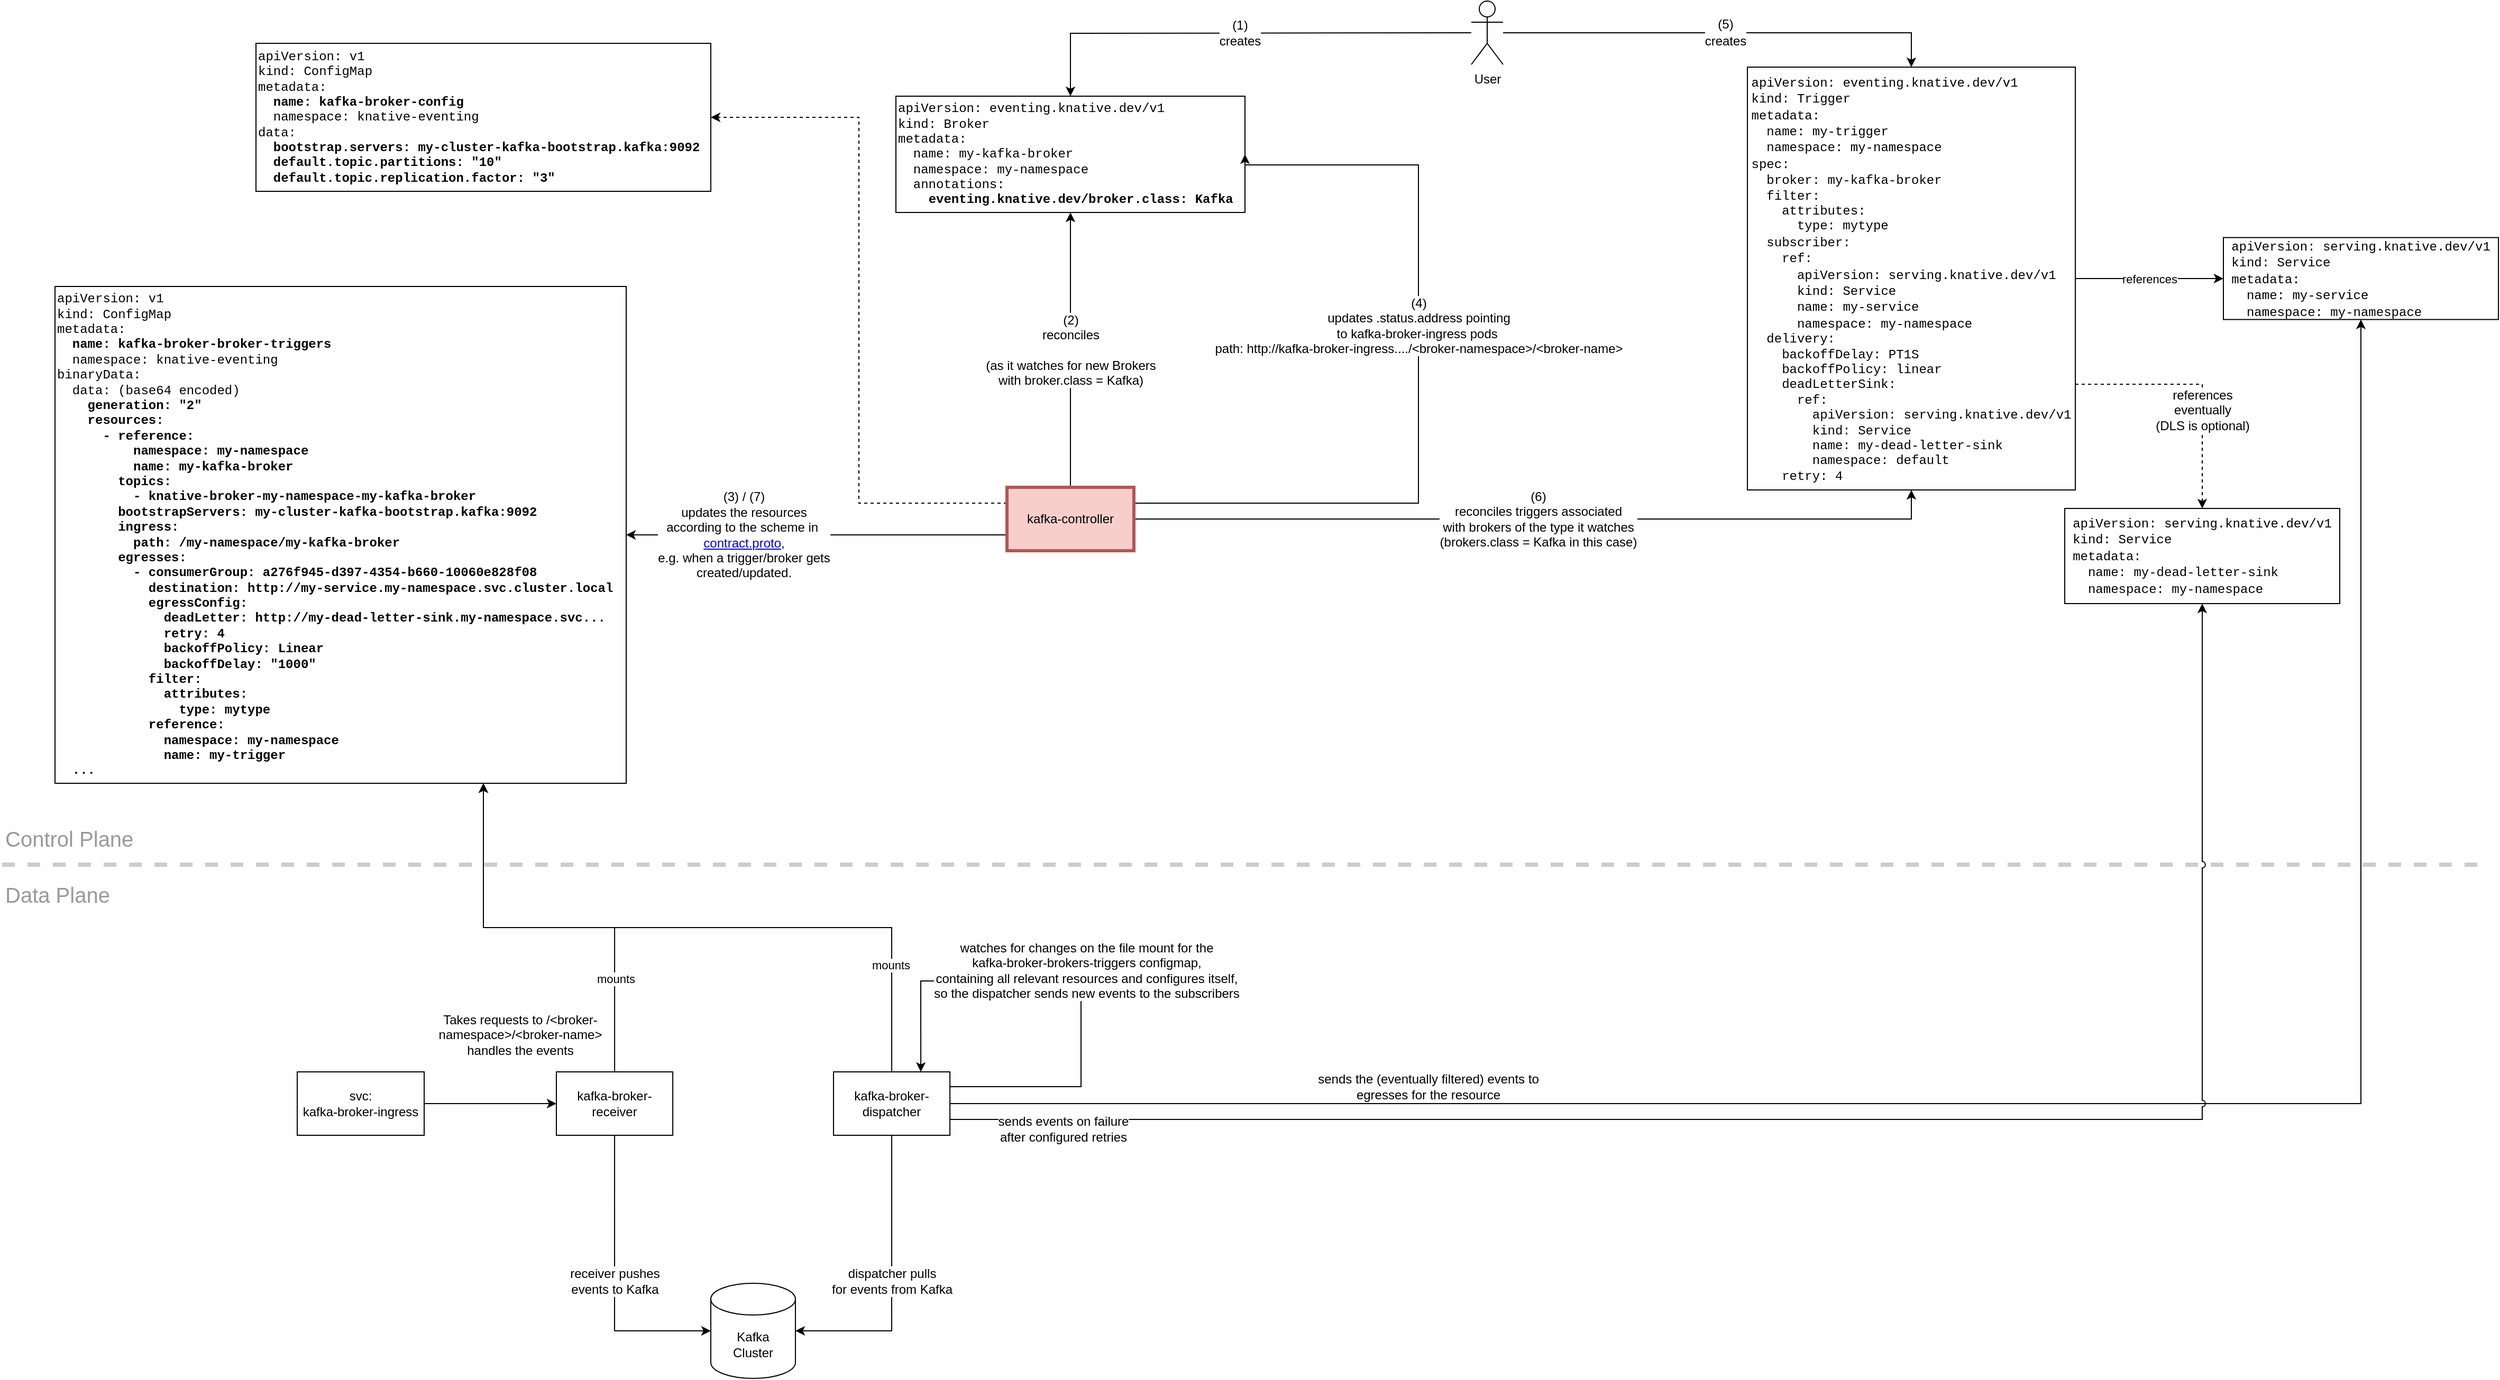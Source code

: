 <mxfile version="21.0.8" type="device"><diagram id="eFUAotSGtcAw-Fg0lcZh" name="Page-1"><mxGraphModel dx="1434" dy="800" grid="1" gridSize="10" guides="1" tooltips="1" connect="1" arrows="1" fold="1" page="1" pageScale="1" pageWidth="2339" pageHeight="3300" math="0" shadow="0"><root><mxCell id="0"/><mxCell id="1" parent="0"/><mxCell id="b9sZLI5FRDwqz89Z4i03-7" value="(2)&lt;br&gt;reconciles&lt;br&gt;&lt;br&gt;(as it watches for new Brokers &lt;br&gt;with broker.class = Kafka)" style="edgeStyle=orthogonalEdgeStyle;rounded=0;orthogonalLoop=1;jettySize=auto;html=1;fontFamily=Helvetica;fontSize=12;" parent="1" source="b9sZLI5FRDwqz89Z4i03-1" target="b9sZLI5FRDwqz89Z4i03-5" edge="1"><mxGeometry relative="1" as="geometry"/></mxCell><mxCell id="b9sZLI5FRDwqz89Z4i03-14" style="edgeStyle=orthogonalEdgeStyle;rounded=0;orthogonalLoop=1;jettySize=auto;html=1;entryX=1;entryY=0.5;entryDx=0;entryDy=0;dashed=1;labelBackgroundColor=none;fontFamily=Courier New;fontSize=12;fontColor=#000000;exitX=0;exitY=0.25;exitDx=0;exitDy=0;sketch=0;" parent="1" source="b9sZLI5FRDwqz89Z4i03-1" target="b9sZLI5FRDwqz89Z4i03-8" edge="1"><mxGeometry relative="1" as="geometry"/></mxCell><mxCell id="b9sZLI5FRDwqz89Z4i03-18" value="(4)&lt;br&gt;updates .status.address pointing &lt;br&gt;to kafka-broker-ingress pods&amp;nbsp;&lt;br&gt;path: http://kafka-broker-ingress..../&amp;lt;broker-namespace&amp;gt;/&amp;lt;broker-name&amp;gt;" style="edgeStyle=orthogonalEdgeStyle;rounded=0;jumpStyle=none;orthogonalLoop=1;jettySize=auto;html=1;labelBackgroundColor=default;fontFamily=Helvetica;fontSize=12;fontColor=#000000;exitX=1;exitY=0.25;exitDx=0;exitDy=0;sketch=0;entryX=1;entryY=0.5;entryDx=0;entryDy=0;" parent="1" source="b9sZLI5FRDwqz89Z4i03-1" target="b9sZLI5FRDwqz89Z4i03-5" edge="1"><mxGeometry x="0.147" relative="1" as="geometry"><Array as="points"><mxPoint x="1389" y="485"/><mxPoint x="1389" y="165"/></Array><mxPoint as="offset"/><mxPoint x="1339" y="190" as="targetPoint"/></mxGeometry></mxCell><mxCell id="b9sZLI5FRDwqz89Z4i03-26" value="(6)&lt;br&gt;reconciles triggers associated &lt;br&gt;with brokers of the type it watches &lt;br&gt;(brokers.class = Kafka in this case)" style="edgeStyle=orthogonalEdgeStyle;rounded=0;sketch=0;jumpStyle=none;orthogonalLoop=1;jettySize=auto;html=1;entryX=0.5;entryY=1;entryDx=0;entryDy=0;labelBackgroundColor=default;fontFamily=Helvetica;fontSize=12;fontColor=#000000;" parent="1" source="b9sZLI5FRDwqz89Z4i03-1" target="b9sZLI5FRDwqz89Z4i03-24" edge="1"><mxGeometry relative="1" as="geometry"/></mxCell><mxCell id="_3CdvoU4hfjjVp6heYpx-2" value="(3) / (7)&lt;br&gt;updates the resources&lt;br style=&quot;font-size: 12px;&quot;&gt;according to the scheme in&amp;nbsp;&lt;br style=&quot;font-size: 12px;&quot;&gt;&lt;a href=&quot;https://github.com/knative-sandbox/eventing-kafka-broker/blob/main/proto/contract.proto&quot; style=&quot;font-size: 12px;&quot;&gt;contract.proto&lt;/a&gt;, &lt;br style=&quot;font-size: 12px;&quot;&gt;e.g. when a trigger/broker gets&lt;br style=&quot;font-size: 12px;&quot;&gt;created/updated." style="edgeStyle=orthogonalEdgeStyle;rounded=0;orthogonalLoop=1;jettySize=auto;html=1;entryX=1;entryY=0.5;entryDx=0;entryDy=0;exitX=0;exitY=0.75;exitDx=0;exitDy=0;fontSize=12;" parent="1" source="b9sZLI5FRDwqz89Z4i03-1" target="_3CdvoU4hfjjVp6heYpx-1" edge="1"><mxGeometry x="0.389" relative="1" as="geometry"><mxPoint x="1" as="offset"/></mxGeometry></mxCell><mxCell id="b9sZLI5FRDwqz89Z4i03-1" value="kafka-controller" style="rounded=0;whiteSpace=wrap;html=1;labelBorderColor=none;strokeWidth=3;fillColor=#f8cecc;strokeColor=#b85450;" parent="1" vertex="1"><mxGeometry x="1000" y="470" width="120" height="60" as="geometry"/></mxCell><mxCell id="b9sZLI5FRDwqz89Z4i03-6" value="(1)&lt;br&gt;creates" style="edgeStyle=orthogonalEdgeStyle;rounded=0;orthogonalLoop=1;jettySize=auto;html=1;entryX=0.5;entryY=0;entryDx=0;entryDy=0;fontFamily=Helvetica;fontSize=12;" parent="1" target="b9sZLI5FRDwqz89Z4i03-5" edge="1"><mxGeometry relative="1" as="geometry"><mxPoint x="1439" y="40" as="sourcePoint"/></mxGeometry></mxCell><mxCell id="b9sZLI5FRDwqz89Z4i03-22" style="edgeStyle=orthogonalEdgeStyle;rounded=0;sketch=0;jumpStyle=none;orthogonalLoop=1;jettySize=auto;html=1;labelBackgroundColor=default;fontFamily=Helvetica;fontSize=12;fontColor=#000000;" parent="1" edge="1"><mxGeometry relative="1" as="geometry"><mxPoint x="1484" y="80" as="sourcePoint"/><mxPoint x="1484" y="80" as="targetPoint"/></mxGeometry></mxCell><mxCell id="b9sZLI5FRDwqz89Z4i03-25" value="&lt;font face=&quot;Helvetica&quot;&gt;(5)&lt;br&gt;creates&lt;/font&gt;" style="edgeStyle=orthogonalEdgeStyle;rounded=0;sketch=0;jumpStyle=none;orthogonalLoop=1;jettySize=auto;html=1;entryX=0.5;entryY=0;entryDx=0;entryDy=0;labelBackgroundColor=default;fontFamily=Courier New;fontSize=12;fontColor=#000000;" parent="1" source="b9sZLI5FRDwqz89Z4i03-4" target="b9sZLI5FRDwqz89Z4i03-24" edge="1"><mxGeometry relative="1" as="geometry"/></mxCell><mxCell id="b9sZLI5FRDwqz89Z4i03-4" value="User" style="shape=umlActor;verticalLabelPosition=bottom;verticalAlign=top;html=1;outlineConnect=0;" parent="1" vertex="1"><mxGeometry x="1439" y="10" width="30" height="60" as="geometry"/></mxCell><mxCell id="b9sZLI5FRDwqz89Z4i03-5" value="&lt;span style=&quot;box-sizing: inherit; font-size: 12px;&quot; class=&quot;nt&quot;&gt;apiVersion&lt;/span&gt;&lt;span style=&quot;box-sizing: inherit; font-size: 12px;&quot; class=&quot;p&quot;&gt;:&lt;/span&gt;&lt;span style=&quot;box-sizing: inherit; font-size: 12px;&quot; class=&quot;w&quot;&gt; &lt;/span&gt;&lt;span style=&quot;box-sizing: inherit; font-size: 12px;&quot; class=&quot;l l-Scalar l-Scalar-Plain&quot;&gt;eventing.knative.dev/v1&lt;/span&gt;&lt;span style=&quot;font-size: 12px;&quot;&gt;&lt;br style=&quot;font-size: 12px;&quot;&gt;&lt;/span&gt;&lt;span style=&quot;box-sizing: inherit; font-size: 12px;&quot; class=&quot;nt&quot;&gt;kind&lt;/span&gt;&lt;span style=&quot;box-sizing: inherit; font-size: 12px;&quot; class=&quot;p&quot;&gt;:&lt;/span&gt;&lt;span style=&quot;box-sizing: inherit; font-size: 12px;&quot; class=&quot;w&quot;&gt; &lt;/span&gt;&lt;span style=&quot;box-sizing: inherit; font-size: 12px;&quot; class=&quot;l l-Scalar l-Scalar-Plain&quot;&gt;Broker&lt;/span&gt;&lt;span style=&quot;font-size: 12px;&quot;&gt;&lt;br style=&quot;font-size: 12px;&quot;&gt;&lt;/span&gt;&lt;span style=&quot;box-sizing: inherit; font-size: 12px;&quot; class=&quot;nt&quot;&gt;metadata&lt;/span&gt;&lt;span style=&quot;box-sizing: inherit; font-size: 12px;&quot; class=&quot;p&quot;&gt;:&lt;br&gt;&lt;/span&gt;&lt;span style=&quot;font-size: 12px;&quot;&gt;&amp;nbsp; name: my-kafka-broker&lt;br&gt;&amp;nbsp; namespace: my-namespace&lt;br style=&quot;font-size: 12px;&quot;&gt;&lt;/span&gt;&lt;span style=&quot;box-sizing: inherit; font-size: 12px;&quot; class=&quot;w&quot;&gt;&lt;/span&gt;&lt;span style=&quot;box-sizing: inherit; font-size: 12px;&quot; class=&quot;nt&quot;&gt;&amp;nbsp; annotations&lt;/span&gt;&lt;span style=&quot;box-sizing: inherit; font-size: 12px;&quot; class=&quot;p&quot;&gt;:&lt;/span&gt;&lt;span style=&quot;font-size: 12px;&quot;&gt;&lt;br style=&quot;font-size: 12px;&quot;&gt;&lt;/span&gt;&lt;span style=&quot;box-sizing: inherit; font-size: 12px;&quot; class=&quot;w&quot;&gt;&lt;/span&gt;&lt;span style=&quot;box-sizing: inherit; font-size: 12px;&quot; class=&quot;nt&quot;&gt;&amp;nbsp; &amp;nbsp; &lt;b&gt;eventing.knative.dev/broker.class&lt;/b&gt;&lt;/span&gt;&lt;b&gt;&lt;span style=&quot;box-sizing: inherit; font-size: 12px;&quot; class=&quot;p&quot;&gt;:&lt;/span&gt;&lt;span style=&quot;box-sizing: inherit; font-size: 12px;&quot; class=&quot;w&quot;&gt; &lt;/span&gt;&lt;span style=&quot;box-sizing: inherit; font-size: 12px;&quot; class=&quot;l l-Scalar l-Scalar-Plain&quot;&gt;Kafka&lt;/span&gt;&lt;/b&gt;" style="text;html=1;strokeColor=default;fillColor=none;align=left;verticalAlign=middle;whiteSpace=wrap;rounded=0;fontFamily=Courier New;fontSize=12;labelBorderColor=none;" parent="1" vertex="1"><mxGeometry x="895" y="100" width="330" height="110" as="geometry"/></mxCell><mxCell id="b9sZLI5FRDwqz89Z4i03-8" value="&lt;div&gt;apiVersion: v1&lt;/div&gt;&lt;div&gt;kind: ConfigMap&lt;/div&gt;&lt;div&gt;metadata:&lt;/div&gt;&lt;div&gt;&amp;nbsp; &lt;b&gt;name: kafka-broker-config&lt;/b&gt;&lt;/div&gt;&lt;div&gt;&amp;nbsp; namespace: knative-eventing&lt;/div&gt;&lt;div&gt;data:&lt;/div&gt;&lt;div&gt;&lt;div&gt;&lt;b&gt;&amp;nbsp; bootstrap.servers: my-cluster-kafka-bootstrap.kafka:9092&lt;/b&gt;&lt;/div&gt;&lt;div&gt;&lt;b&gt;&amp;nbsp; default.topic.partitions: &quot;10&quot;&lt;/b&gt;&lt;/div&gt;&lt;div&gt;&lt;b&gt;&amp;nbsp; default.topic.replication.factor: &quot;3&quot;&lt;/b&gt;&lt;/div&gt;&lt;/div&gt;" style="text;html=1;strokeColor=default;fillColor=none;align=left;verticalAlign=middle;whiteSpace=wrap;rounded=0;labelBorderColor=none;strokeWidth=1;fontFamily=Courier New;fontSize=12;" parent="1" vertex="1"><mxGeometry x="290" y="50" width="430" height="140" as="geometry"/></mxCell><mxCell id="xpxUNbFqAw5F-r9H1RpU-3" style="edgeStyle=orthogonalEdgeStyle;rounded=0;orthogonalLoop=1;jettySize=auto;html=1;entryX=0;entryY=0.5;entryDx=0;entryDy=0;" parent="1" source="b9sZLI5FRDwqz89Z4i03-19" target="aR5F3TT1fGMltQNal_LP-4" edge="1"><mxGeometry relative="1" as="geometry"><mxPoint x="599" y="1213.059" as="targetPoint"/></mxGeometry></mxCell><mxCell id="b9sZLI5FRDwqz89Z4i03-19" value="svc:&lt;br&gt;kafka-broker-ingress" style="rounded=0;whiteSpace=wrap;html=1;labelBorderColor=none;strokeWidth=1;" parent="1" vertex="1"><mxGeometry x="329" y="1023" width="120" height="60" as="geometry"/></mxCell><mxCell id="b9sZLI5FRDwqz89Z4i03-20" value="Takes requests to /&amp;lt;broker-namespace&amp;gt;/&amp;lt;broker-name&amp;gt; &lt;br&gt;handles the events" style="text;html=1;strokeColor=none;fillColor=none;align=center;verticalAlign=middle;whiteSpace=wrap;rounded=0;labelBackgroundColor=none;labelBorderColor=none;strokeWidth=1;fontFamily=Helvetica;fontSize=12;fontColor=#000000;" parent="1" vertex="1"><mxGeometry x="430" y="953" width="220" height="70" as="geometry"/></mxCell><mxCell id="aR5F3TT1fGMltQNal_LP-7" value="references" style="edgeStyle=orthogonalEdgeStyle;rounded=0;orthogonalLoop=1;jettySize=auto;html=1;entryX=0;entryY=0.5;entryDx=0;entryDy=0;exitX=1;exitY=0.5;exitDx=0;exitDy=0;" parent="1" source="b9sZLI5FRDwqz89Z4i03-24" target="aR5F3TT1fGMltQNal_LP-6" edge="1"><mxGeometry relative="1" as="geometry"/></mxCell><mxCell id="aR5F3TT1fGMltQNal_LP-9" value="references&lt;br style=&quot;font-size: 12px;&quot;&gt;eventually &lt;br style=&quot;font-size: 12px;&quot;&gt;(DLS is optional)" style="edgeStyle=orthogonalEdgeStyle;rounded=0;orthogonalLoop=1;jettySize=auto;html=1;entryX=0.5;entryY=0;entryDx=0;entryDy=0;exitX=1;exitY=0.75;exitDx=0;exitDy=0;startArrow=none;dashed=1;fontSize=12;" parent="1" source="b9sZLI5FRDwqz89Z4i03-24" target="aR5F3TT1fGMltQNal_LP-8" edge="1"><mxGeometry x="0.215" relative="1" as="geometry"><mxPoint as="offset"/></mxGeometry></mxCell><mxCell id="b9sZLI5FRDwqz89Z4i03-24" value="&lt;div style=&quot;text-align: left;&quot;&gt;&lt;font face=&quot;Courier New&quot;&gt;&lt;span style=&quot;background-color: initial; color: var(--md-code-hl-keyword-color); box-sizing: inherit;&quot; class=&quot;nt&quot;&gt;apiVersion&lt;/span&gt;&lt;span style=&quot;background-color: initial; color: var(--md-code-hl-punctuation-color); box-sizing: inherit;&quot; class=&quot;p&quot;&gt;:&lt;/span&gt;&lt;span style=&quot;background-color: initial; box-sizing: inherit; color: rgb(54, 70, 78);&quot; class=&quot;w&quot;&gt; &lt;/span&gt;&lt;span style=&quot;background-color: initial; color: var(--md-code-hl-string-color); box-sizing: inherit;&quot; class=&quot;l l-Scalar l-Scalar-Plain&quot;&gt;eventing.knative.dev/v1&lt;/span&gt;&lt;span style=&quot;color: rgb(54, 70, 78); background-color: rgb(245, 245, 245);&quot;&gt;&lt;br&gt;&lt;/span&gt;&lt;span style=&quot;background-color: initial; color: var(--md-code-hl-keyword-color); box-sizing: inherit;&quot; class=&quot;nt&quot;&gt;kind&lt;/span&gt;&lt;span style=&quot;background-color: initial; color: var(--md-code-hl-punctuation-color); box-sizing: inherit;&quot; class=&quot;p&quot;&gt;:&lt;/span&gt;&lt;span style=&quot;background-color: initial; box-sizing: inherit; color: rgb(54, 70, 78);&quot; class=&quot;w&quot;&gt; &lt;/span&gt;&lt;span style=&quot;background-color: initial; color: var(--md-code-hl-string-color); box-sizing: inherit;&quot; class=&quot;l l-Scalar l-Scalar-Plain&quot;&gt;Trigger&lt;/span&gt;&lt;span style=&quot;color: rgb(54, 70, 78); background-color: rgb(245, 245, 245);&quot;&gt;&lt;br&gt;&lt;/span&gt;&lt;span style=&quot;background-color: initial; color: var(--md-code-hl-keyword-color); box-sizing: inherit;&quot; class=&quot;nt&quot;&gt;metadata&lt;/span&gt;&lt;span style=&quot;background-color: initial; color: var(--md-code-hl-punctuation-color); box-sizing: inherit;&quot; class=&quot;p&quot;&gt;:&lt;/span&gt;&lt;span style=&quot;color: rgb(54, 70, 78); background-color: rgb(245, 245, 245);&quot;&gt;&lt;br&gt;&lt;/span&gt;&lt;span style=&quot;background-color: initial; box-sizing: inherit; color: rgb(54, 70, 78);&quot; class=&quot;w&quot;&gt;&lt;/span&gt;&lt;span style=&quot;background-color: initial; color: var(--md-code-hl-keyword-color); box-sizing: inherit;&quot; class=&quot;nt&quot;&gt;&amp;nbsp; name&lt;/span&gt;&lt;span style=&quot;background-color: initial; color: var(--md-code-hl-punctuation-color); box-sizing: inherit;&quot; class=&quot;p&quot;&gt;:&lt;/span&gt;&lt;span style=&quot;background-color: initial; box-sizing: inherit; color: rgb(54, 70, 78);&quot; class=&quot;w&quot;&gt; &lt;/span&gt;&lt;span style=&quot;background-color: initial; color: var(--md-code-hl-string-color); box-sizing: inherit;&quot; class=&quot;l l-Scalar l-Scalar-Plain&quot;&gt;my-trigger&lt;/span&gt;&lt;/font&gt;&lt;/div&gt;&lt;div style=&quot;text-align: left;&quot;&gt;&lt;font face=&quot;Courier New&quot;&gt;&amp;nbsp; namespace:&amp;nbsp;&lt;/font&gt;&lt;span style=&quot;font-family: &amp;quot;Courier New&amp;quot;;&quot;&gt;my-namespace&lt;/span&gt;&lt;font face=&quot;Courier New&quot;&gt;&lt;span style=&quot;background-color: rgb(245, 245, 245);&quot;&gt;&lt;br&gt;&lt;/span&gt;&lt;span style=&quot;background-color: initial; color: var(--md-code-hl-keyword-color); box-sizing: inherit;&quot; class=&quot;nt&quot;&gt;spec&lt;/span&gt;&lt;span style=&quot;background-color: initial; color: var(--md-code-hl-punctuation-color); box-sizing: inherit;&quot; class=&quot;p&quot;&gt;:&lt;/span&gt;&lt;span style=&quot;color: rgb(54, 70, 78); background-color: rgb(245, 245, 245);&quot;&gt;&lt;br&gt;&lt;/span&gt;&lt;span style=&quot;background-color: initial; box-sizing: inherit; color: rgb(54, 70, 78);&quot; class=&quot;w&quot;&gt;&lt;/span&gt;&lt;span style=&quot;background-color: initial; color: var(--md-code-hl-keyword-color); box-sizing: inherit;&quot; class=&quot;nt&quot;&gt;&amp;nbsp; broker&lt;/span&gt;&lt;span style=&quot;background-color: initial; color: var(--md-code-hl-punctuation-color); box-sizing: inherit;&quot; class=&quot;p&quot;&gt;:&lt;/span&gt;&lt;span style=&quot;background-color: initial; box-sizing: inherit; color: rgb(54, 70, 78);&quot; class=&quot;w&quot;&gt; &lt;/span&gt;&lt;span style=&quot;background-color: initial; color: var(--md-code-hl-string-color); box-sizing: inherit;&quot; class=&quot;l l-Scalar l-Scalar-Plain&quot;&gt;my-kafka-broker&lt;/span&gt;&lt;/font&gt;&lt;/div&gt;&lt;div style=&quot;text-align: left;&quot;&gt;&lt;font face=&quot;Courier New&quot;&gt;&lt;span style=&quot;background-color: rgb(245, 245, 245);&quot;&gt;&lt;div&gt;&amp;nbsp; filter:&lt;/div&gt;&lt;div&gt;&amp;nbsp; &amp;nbsp; attributes:&lt;/div&gt;&lt;div&gt;&amp;nbsp; &amp;nbsp; &amp;nbsp; type: mytype&lt;/div&gt;&lt;/span&gt;&lt;span style=&quot;background-color: initial; box-sizing: inherit; color: rgb(54, 70, 78);&quot; class=&quot;w&quot;&gt;&lt;/span&gt;&lt;span style=&quot;background-color: initial; color: var(--md-code-hl-keyword-color); box-sizing: inherit;&quot; class=&quot;nt&quot;&gt;&amp;nbsp; subscriber&lt;/span&gt;&lt;span style=&quot;background-color: initial; color: var(--md-code-hl-punctuation-color); box-sizing: inherit;&quot; class=&quot;p&quot;&gt;:&lt;/span&gt;&lt;span style=&quot;color: rgb(54, 70, 78); background-color: rgb(245, 245, 245);&quot;&gt;&lt;br&gt;&lt;/span&gt;&lt;span style=&quot;background-color: initial; box-sizing: inherit; color: rgb(54, 70, 78);&quot; class=&quot;w&quot;&gt;&lt;/span&gt;&lt;span style=&quot;background-color: initial; color: var(--md-code-hl-keyword-color); box-sizing: inherit;&quot; class=&quot;nt&quot;&gt;&amp;nbsp; &amp;nbsp; ref&lt;/span&gt;&lt;span style=&quot;background-color: initial; color: var(--md-code-hl-punctuation-color); box-sizing: inherit;&quot; class=&quot;p&quot;&gt;:&lt;/span&gt;&lt;span style=&quot;color: rgb(54, 70, 78); background-color: rgb(245, 245, 245);&quot;&gt;&lt;br&gt;&lt;/span&gt;&lt;span style=&quot;background-color: initial; box-sizing: inherit; color: rgb(54, 70, 78);&quot; class=&quot;w&quot;&gt;&lt;/span&gt;&lt;span style=&quot;background-color: initial; color: var(--md-code-hl-keyword-color); box-sizing: inherit;&quot; class=&quot;nt&quot;&gt;&amp;nbsp; &amp;nbsp; &amp;nbsp; apiVersion&lt;/span&gt;&lt;span style=&quot;background-color: initial; color: var(--md-code-hl-punctuation-color); box-sizing: inherit;&quot; class=&quot;p&quot;&gt;:&lt;/span&gt;&lt;span style=&quot;background-color: initial; box-sizing: inherit; color: rgb(54, 70, 78);&quot; class=&quot;w&quot;&gt; &lt;/span&gt;&lt;span style=&quot;background-color: initial; color: var(--md-code-hl-string-color); box-sizing: inherit;&quot; class=&quot;l l-Scalar l-Scalar-Plain&quot;&gt;serving.knative.dev/v1&lt;/span&gt;&lt;span style=&quot;color: rgb(54, 70, 78); background-color: rgb(245, 245, 245);&quot;&gt;&lt;br&gt;&lt;/span&gt;&lt;span style=&quot;background-color: initial; box-sizing: inherit; color: rgb(54, 70, 78);&quot; class=&quot;w&quot;&gt;&lt;/span&gt;&lt;span style=&quot;background-color: initial; color: var(--md-code-hl-keyword-color); box-sizing: inherit;&quot; class=&quot;nt&quot;&gt;&amp;nbsp; &amp;nbsp; &amp;nbsp; kind&lt;/span&gt;&lt;span style=&quot;background-color: initial; color: var(--md-code-hl-punctuation-color); box-sizing: inherit;&quot; class=&quot;p&quot;&gt;:&lt;/span&gt;&lt;span style=&quot;background-color: initial; box-sizing: inherit; color: rgb(54, 70, 78);&quot; class=&quot;w&quot;&gt; &lt;/span&gt;&lt;span style=&quot;background-color: initial; color: var(--md-code-hl-string-color); box-sizing: inherit;&quot; class=&quot;l l-Scalar l-Scalar-Plain&quot;&gt;Service&lt;/span&gt;&lt;span style=&quot;color: rgb(54, 70, 78); background-color: rgb(245, 245, 245);&quot;&gt;&lt;br&gt;&lt;/span&gt;&lt;span style=&quot;background-color: initial; box-sizing: inherit; color: rgb(54, 70, 78);&quot; class=&quot;w&quot;&gt;&lt;/span&gt;&lt;span style=&quot;background-color: initial; color: var(--md-code-hl-keyword-color); box-sizing: inherit;&quot; class=&quot;nt&quot;&gt;&amp;nbsp; &amp;nbsp; &amp;nbsp; name&lt;/span&gt;&lt;span style=&quot;background-color: initial; color: var(--md-code-hl-punctuation-color); box-sizing: inherit;&quot; class=&quot;p&quot;&gt;:&lt;/span&gt;&lt;span style=&quot;background-color: initial; box-sizing: inherit; color: rgb(54, 70, 78);&quot; class=&quot;w&quot;&gt; &lt;/span&gt;&lt;span style=&quot;background-color: initial; color: var(--md-code-hl-string-color); box-sizing: inherit;&quot; class=&quot;l l-Scalar l-Scalar-Plain&quot;&gt;my-service&lt;/span&gt;&lt;/font&gt;&lt;/div&gt;&lt;div style=&quot;text-align: left;&quot;&gt;&lt;font face=&quot;Courier New&quot;&gt;&lt;span style=&quot;background-color: initial; color: var(--md-code-hl-string-color); box-sizing: inherit;&quot; class=&quot;l l-Scalar l-Scalar-Plain&quot;&gt;&amp;nbsp; &amp;nbsp; &amp;nbsp; namespace: my-namespace&lt;/span&gt;&lt;/font&gt;&lt;/div&gt;&lt;div style=&quot;text-align: left;&quot;&gt;&lt;font face=&quot;Courier New&quot;&gt;&lt;span style=&quot;background-color: initial; color: var(--md-code-hl-string-color); box-sizing: inherit;&quot; class=&quot;l l-Scalar l-Scalar-Plain&quot;&gt;&lt;div&gt;&amp;nbsp; delivery:&lt;/div&gt;&lt;div&gt;&amp;nbsp; &amp;nbsp; backoffDelay: PT1S&lt;/div&gt;&lt;div&gt;&amp;nbsp; &amp;nbsp; backoffPolicy: linear&lt;/div&gt;&lt;div&gt;&amp;nbsp; &amp;nbsp; deadLetterSink:&lt;/div&gt;&lt;div&gt;&amp;nbsp; &amp;nbsp; &amp;nbsp; ref:&lt;/div&gt;&lt;div&gt;&amp;nbsp; &amp;nbsp; &amp;nbsp; &amp;nbsp; apiVersion: serving.knative.dev/v1&lt;/div&gt;&lt;div&gt;&amp;nbsp; &amp;nbsp; &amp;nbsp; &amp;nbsp; kind: Service&lt;/div&gt;&lt;div&gt;&amp;nbsp; &amp;nbsp; &amp;nbsp; &amp;nbsp; name: my-dead-letter-sink&lt;/div&gt;&lt;div&gt;&amp;nbsp; &amp;nbsp; &amp;nbsp; &amp;nbsp; namespace: default&lt;/div&gt;&lt;div&gt;&amp;nbsp; &amp;nbsp; retry: 4&lt;/div&gt;&lt;/span&gt;&lt;/font&gt;&lt;/div&gt;" style="text;html=1;strokeColor=default;fillColor=none;align=center;verticalAlign=middle;whiteSpace=wrap;rounded=0;labelBackgroundColor=none;labelBorderColor=none;strokeWidth=1;fontFamily=Helvetica;fontSize=12;fontColor=#000000;" parent="1" vertex="1"><mxGeometry x="1700" y="72.5" width="310" height="400" as="geometry"/></mxCell><mxCell id="xpxUNbFqAw5F-r9H1RpU-19" value="sends the (eventually filtered) events to &lt;br style=&quot;font-size: 12px;&quot;&gt;egresses for the resource" style="edgeStyle=orthogonalEdgeStyle;rounded=0;orthogonalLoop=1;jettySize=auto;html=1;fontSize=12;exitX=1;exitY=0.5;exitDx=0;exitDy=0;" parent="1" source="xpxUNbFqAw5F-r9H1RpU-14" target="aR5F3TT1fGMltQNal_LP-6" edge="1"><mxGeometry x="-0.565" y="16" relative="1" as="geometry"><mxPoint x="1719" y="1013" as="targetPoint"/><mxPoint as="offset"/><mxPoint x="1609" y="1086" as="sourcePoint"/></mxGeometry></mxCell><mxCell id="b9sZLI5FRDwqz89Z4i03-31" value="" style="endArrow=none;html=1;rounded=0;labelBackgroundColor=default;sketch=0;fontFamily=Courier New;fontSize=12;fontColor=#000000;jumpStyle=none;strokeWidth=4;dashed=1;strokeColor=#CCCCCC;" parent="1" edge="1"><mxGeometry width="50" height="50" relative="1" as="geometry"><mxPoint x="50" y="827" as="sourcePoint"/><mxPoint x="2399" y="827" as="targetPoint"/></mxGeometry></mxCell><mxCell id="b9sZLI5FRDwqz89Z4i03-33" value="Data Plane" style="text;html=1;strokeColor=none;fillColor=none;align=left;verticalAlign=middle;whiteSpace=wrap;rounded=0;labelBackgroundColor=none;labelBorderColor=none;strokeWidth=1;fontFamily=Helvetica;fontSize=20;fontColor=#999999;" parent="1" vertex="1"><mxGeometry x="51" y="840" width="110" height="30" as="geometry"/></mxCell><mxCell id="b9sZLI5FRDwqz89Z4i03-34" value="Control Plane" style="text;html=1;strokeColor=none;fillColor=none;align=left;verticalAlign=middle;whiteSpace=wrap;rounded=0;labelBackgroundColor=none;labelBorderColor=none;strokeWidth=1;fontFamily=Helvetica;fontSize=20;fontColor=#999999;" parent="1" vertex="1"><mxGeometry x="51" y="787" width="130" height="30" as="geometry"/></mxCell><mxCell id="aR5F3TT1fGMltQNal_LP-11" value="sends events on failure &lt;br style=&quot;font-size: 12px;&quot;&gt;after configured retries" style="edgeStyle=orthogonalEdgeStyle;rounded=0;orthogonalLoop=1;jettySize=auto;html=1;jumpStyle=arc;exitX=1;exitY=0.75;exitDx=0;exitDy=0;fontSize=12;" parent="1" source="xpxUNbFqAw5F-r9H1RpU-14" target="aR5F3TT1fGMltQNal_LP-8" edge="1"><mxGeometry x="-0.872" y="-9" relative="1" as="geometry"><mxPoint as="offset"/><mxPoint x="1169" y="1255" as="sourcePoint"/></mxGeometry></mxCell><mxCell id="aR5F3TT1fGMltQNal_LP-1" value="Kafka&lt;br&gt;Cluster" style="shape=cylinder3;whiteSpace=wrap;html=1;boundedLbl=1;backgroundOutline=1;size=15;fillColor=default;" parent="1" vertex="1"><mxGeometry x="720" y="1223" width="80" height="90" as="geometry"/></mxCell><mxCell id="aR5F3TT1fGMltQNal_LP-2" value="receiver pushes &lt;br style=&quot;font-size: 12px;&quot;&gt;events to Kafka" style="edgeStyle=orthogonalEdgeStyle;rounded=0;orthogonalLoop=1;jettySize=auto;html=1;entryX=0;entryY=0.5;entryDx=0;entryDy=0;entryPerimeter=0;exitX=0.5;exitY=1;exitDx=0;exitDy=0;fontSize=12;" parent="1" source="aR5F3TT1fGMltQNal_LP-4" target="aR5F3TT1fGMltQNal_LP-1" edge="1"><mxGeometry relative="1" as="geometry"><mxPoint x="686.938" y="1313" as="sourcePoint"/></mxGeometry></mxCell><mxCell id="aR5F3TT1fGMltQNal_LP-3" value="dispatcher pulls&lt;br style=&quot;font-size: 12px;&quot;&gt;for events from Kafka" style="edgeStyle=orthogonalEdgeStyle;rounded=0;orthogonalLoop=1;jettySize=auto;html=1;entryX=1;entryY=0.5;entryDx=0;entryDy=0;entryPerimeter=0;exitX=0.5;exitY=1;exitDx=0;exitDy=0;fontSize=12;" parent="1" source="xpxUNbFqAw5F-r9H1RpU-14" target="aR5F3TT1fGMltQNal_LP-1" edge="1"><mxGeometry relative="1" as="geometry"/></mxCell><mxCell id="_3CdvoU4hfjjVp6heYpx-5" value="mounts" style="edgeStyle=orthogonalEdgeStyle;rounded=0;orthogonalLoop=1;jettySize=auto;html=1;entryX=0.75;entryY=1;entryDx=0;entryDy=0;exitX=0.5;exitY=0;exitDx=0;exitDy=0;" parent="1" source="xpxUNbFqAw5F-r9H1RpU-14" target="_3CdvoU4hfjjVp6heYpx-1" edge="1"><mxGeometry x="-0.693" y="1" relative="1" as="geometry"><mxPoint as="offset"/></mxGeometry></mxCell><mxCell id="xpxUNbFqAw5F-r9H1RpU-14" value="kafka-broker-dispatcher" style="rounded=0;whiteSpace=wrap;html=1;" parent="1" vertex="1"><mxGeometry x="836" y="1023" width="110.05" height="60" as="geometry"/></mxCell><mxCell id="_3CdvoU4hfjjVp6heYpx-6" value="mounts" style="edgeStyle=orthogonalEdgeStyle;rounded=0;orthogonalLoop=1;jettySize=auto;html=1;entryX=0.75;entryY=1;entryDx=0;entryDy=0;" parent="1" source="aR5F3TT1fGMltQNal_LP-4" target="_3CdvoU4hfjjVp6heYpx-1" edge="1"><mxGeometry x="-0.556" y="-1" relative="1" as="geometry"><mxPoint as="offset"/></mxGeometry></mxCell><mxCell id="aR5F3TT1fGMltQNal_LP-4" value="kafka-broker-receiver" style="rounded=0;whiteSpace=wrap;html=1;" parent="1" vertex="1"><mxGeometry x="574" y="1023" width="110.05" height="60" as="geometry"/></mxCell><mxCell id="aR5F3TT1fGMltQNal_LP-8" value="&lt;div style=&quot;text-align: left;&quot;&gt;&lt;font face=&quot;Courier New&quot;&gt;&lt;span style=&quot;background-color: initial; color: var(--md-code-hl-keyword-color); box-sizing: inherit;&quot; class=&quot;nt&quot;&gt;apiVersion&lt;/span&gt;&lt;span style=&quot;background-color: initial; color: var(--md-code-hl-punctuation-color); box-sizing: inherit;&quot; class=&quot;p&quot;&gt;:&lt;/span&gt;&lt;span style=&quot;background-color: initial; box-sizing: inherit; color: rgb(54, 70, 78);&quot; class=&quot;w&quot;&gt; &lt;/span&gt;&lt;span style=&quot;background-color: initial; color: var(--md-code-hl-string-color); box-sizing: inherit;&quot; class=&quot;l l-Scalar l-Scalar-Plain&quot;&gt;serving.knative.dev/v1&lt;/span&gt;&lt;span style=&quot;color: rgb(54, 70, 78); background-color: rgb(245, 245, 245);&quot;&gt;&lt;br&gt;&lt;/span&gt;&lt;span style=&quot;background-color: initial; color: var(--md-code-hl-keyword-color); box-sizing: inherit;&quot; class=&quot;nt&quot;&gt;kind&lt;/span&gt;&lt;span style=&quot;background-color: initial; color: var(--md-code-hl-punctuation-color); box-sizing: inherit;&quot; class=&quot;p&quot;&gt;:&lt;/span&gt;&lt;span style=&quot;background-color: initial; box-sizing: inherit; color: rgb(54, 70, 78);&quot; class=&quot;w&quot;&gt; &lt;/span&gt;&lt;span style=&quot;background-color: initial; color: var(--md-code-hl-string-color); box-sizing: inherit;&quot; class=&quot;l l-Scalar l-Scalar-Plain&quot;&gt;Service&lt;/span&gt;&lt;/font&gt;&lt;br style=&quot;border-color: var(--border-color);&quot;&gt;&lt;span style=&quot;border-color: var(--border-color); color: var(--md-code-hl-keyword-color); font-family: &amp;quot;Courier New&amp;quot;; background-color: initial; box-sizing: inherit;&quot; class=&quot;nt&quot;&gt;metadata&lt;/span&gt;&lt;span style=&quot;border-color: var(--border-color); color: var(--md-code-hl-punctuation-color); font-family: &amp;quot;Courier New&amp;quot;; background-color: initial; box-sizing: inherit;&quot; class=&quot;p&quot;&gt;:&lt;/span&gt;&lt;span style=&quot;border-color: var(--border-color); font-family: &amp;quot;Courier New&amp;quot;; color: rgb(54, 70, 78); background-color: rgb(245, 245, 245);&quot;&gt;&lt;br style=&quot;border-color: var(--border-color);&quot;&gt;&lt;/span&gt;&lt;span style=&quot;border-color: var(--border-color); font-family: &amp;quot;Courier New&amp;quot;; background-color: initial; box-sizing: inherit; color: rgb(54, 70, 78);&quot; class=&quot;w&quot;&gt;&lt;/span&gt;&lt;span style=&quot;border-color: var(--border-color); color: var(--md-code-hl-keyword-color); font-family: &amp;quot;Courier New&amp;quot;; background-color: initial; box-sizing: inherit;&quot; class=&quot;nt&quot;&gt;&amp;nbsp; name&lt;/span&gt;&lt;span style=&quot;border-color: var(--border-color); color: var(--md-code-hl-punctuation-color); font-family: &amp;quot;Courier New&amp;quot;; background-color: initial; box-sizing: inherit;&quot; class=&quot;p&quot;&gt;:&lt;/span&gt;&lt;span style=&quot;border-color: var(--border-color); font-family: &amp;quot;Courier New&amp;quot;; background-color: initial; box-sizing: inherit; color: rgb(54, 70, 78);&quot; class=&quot;w&quot;&gt;&amp;nbsp;&lt;/span&gt;&lt;font face=&quot;Courier New&quot;&gt;&lt;span style=&quot;background-color: initial; color: var(--md-code-hl-string-color); box-sizing: inherit;&quot; class=&quot;l l-Scalar l-Scalar-Plain&quot;&gt;my-dead-letter-sink&lt;/span&gt;&lt;/font&gt;&lt;/div&gt;&lt;div style=&quot;text-align: left;&quot;&gt;&lt;font face=&quot;Courier New&quot;&gt;&lt;span style=&quot;background-color: initial; color: var(--md-code-hl-string-color); box-sizing: inherit;&quot; class=&quot;l l-Scalar l-Scalar-Plain&quot;&gt;&amp;nbsp; namespace: my-namespace&lt;/span&gt;&lt;/font&gt;&lt;/div&gt;" style="text;html=1;strokeColor=default;fillColor=none;align=center;verticalAlign=middle;whiteSpace=wrap;rounded=0;labelBackgroundColor=none;labelBorderColor=none;strokeWidth=1;fontFamily=Helvetica;fontSize=12;fontColor=#000000;" parent="1" vertex="1"><mxGeometry x="2000" y="490" width="260" height="90" as="geometry"/></mxCell><mxCell id="aR5F3TT1fGMltQNal_LP-6" value="&lt;div style=&quot;text-align: left;&quot;&gt;&lt;font face=&quot;Courier New&quot;&gt;&lt;span style=&quot;background-color: initial; color: var(--md-code-hl-keyword-color); box-sizing: inherit;&quot; class=&quot;nt&quot;&gt;apiVersion&lt;/span&gt;&lt;span style=&quot;background-color: initial; color: var(--md-code-hl-punctuation-color); box-sizing: inherit;&quot; class=&quot;p&quot;&gt;:&lt;/span&gt;&lt;span style=&quot;background-color: initial; box-sizing: inherit; color: rgb(54, 70, 78);&quot; class=&quot;w&quot;&gt; &lt;/span&gt;&lt;span style=&quot;background-color: initial; color: var(--md-code-hl-string-color); box-sizing: inherit;&quot; class=&quot;l l-Scalar l-Scalar-Plain&quot;&gt;serving.knative.dev/v1&lt;/span&gt;&lt;span style=&quot;color: rgb(54, 70, 78); background-color: rgb(245, 245, 245);&quot;&gt;&lt;br&gt;&lt;/span&gt;&lt;span style=&quot;background-color: initial; color: var(--md-code-hl-keyword-color); box-sizing: inherit;&quot; class=&quot;nt&quot;&gt;kind&lt;/span&gt;&lt;span style=&quot;background-color: initial; color: var(--md-code-hl-punctuation-color); box-sizing: inherit;&quot; class=&quot;p&quot;&gt;:&lt;/span&gt;&lt;span style=&quot;background-color: initial; box-sizing: inherit; color: rgb(54, 70, 78);&quot; class=&quot;w&quot;&gt; &lt;/span&gt;&lt;span style=&quot;background-color: initial; color: var(--md-code-hl-string-color); box-sizing: inherit;&quot; class=&quot;l l-Scalar l-Scalar-Plain&quot;&gt;Service&lt;/span&gt;&lt;/font&gt;&lt;br style=&quot;border-color: var(--border-color);&quot;&gt;&lt;span style=&quot;border-color: var(--border-color); color: var(--md-code-hl-keyword-color); font-family: &amp;quot;Courier New&amp;quot;; background-color: initial; box-sizing: inherit;&quot; class=&quot;nt&quot;&gt;metadata&lt;/span&gt;&lt;span style=&quot;border-color: var(--border-color); color: var(--md-code-hl-punctuation-color); font-family: &amp;quot;Courier New&amp;quot;; background-color: initial; box-sizing: inherit;&quot; class=&quot;p&quot;&gt;:&lt;/span&gt;&lt;span style=&quot;border-color: var(--border-color); font-family: &amp;quot;Courier New&amp;quot;; color: rgb(54, 70, 78); background-color: rgb(245, 245, 245);&quot;&gt;&lt;br style=&quot;border-color: var(--border-color);&quot;&gt;&lt;/span&gt;&lt;span style=&quot;border-color: var(--border-color); font-family: &amp;quot;Courier New&amp;quot;; background-color: initial; box-sizing: inherit; color: rgb(54, 70, 78);&quot; class=&quot;w&quot;&gt;&lt;/span&gt;&lt;span style=&quot;border-color: var(--border-color); color: var(--md-code-hl-keyword-color); font-family: &amp;quot;Courier New&amp;quot;; background-color: initial; box-sizing: inherit;&quot; class=&quot;nt&quot;&gt;&amp;nbsp; name&lt;/span&gt;&lt;span style=&quot;border-color: var(--border-color); color: var(--md-code-hl-punctuation-color); font-family: &amp;quot;Courier New&amp;quot;; background-color: initial; box-sizing: inherit;&quot; class=&quot;p&quot;&gt;:&lt;/span&gt;&lt;span style=&quot;border-color: var(--border-color); font-family: &amp;quot;Courier New&amp;quot;; background-color: initial; box-sizing: inherit; color: rgb(54, 70, 78);&quot; class=&quot;w&quot;&gt;&amp;nbsp;&lt;/span&gt;&lt;font face=&quot;Courier New&quot;&gt;&lt;span style=&quot;background-color: initial; color: var(--md-code-hl-string-color); box-sizing: inherit;&quot; class=&quot;l l-Scalar l-Scalar-Plain&quot;&gt;my-service&lt;/span&gt;&lt;/font&gt;&lt;/div&gt;&lt;div style=&quot;text-align: left;&quot;&gt;&lt;font face=&quot;Courier New&quot;&gt;&lt;span style=&quot;background-color: initial; color: var(--md-code-hl-string-color); box-sizing: inherit;&quot; class=&quot;l l-Scalar l-Scalar-Plain&quot;&gt;&amp;nbsp; namespace: my-namespace&lt;/span&gt;&lt;/font&gt;&lt;/div&gt;" style="text;html=1;strokeColor=default;fillColor=none;align=center;verticalAlign=middle;whiteSpace=wrap;rounded=0;labelBackgroundColor=none;labelBorderColor=none;strokeWidth=1;fontFamily=Helvetica;fontSize=12;fontColor=#000000;" parent="1" vertex="1"><mxGeometry x="2150" y="233.75" width="260" height="77.5" as="geometry"/></mxCell><mxCell id="_3CdvoU4hfjjVp6heYpx-1" value="&lt;div&gt;apiVersion: v1&lt;/div&gt;&lt;div&gt;kind: ConfigMap&lt;/div&gt;&lt;div&gt;metadata:&lt;/div&gt;&lt;div&gt;&amp;nbsp; &lt;b&gt;name: kafka-broker-broker-triggers&lt;/b&gt;&lt;/div&gt;&lt;div&gt;&amp;nbsp; namespace: knative-eventing&lt;/div&gt;&lt;div&gt;binaryData:&lt;/div&gt;&lt;div&gt;&amp;nbsp; data: (base64 encoded)&lt;/div&gt;&lt;div&gt;&lt;div&gt;&lt;b&gt;&amp;nbsp; &amp;nbsp; generation: &quot;2&quot;&lt;/b&gt;&lt;/div&gt;&lt;div&gt;&lt;b&gt;&amp;nbsp; &amp;nbsp; resources:&lt;/b&gt;&lt;/div&gt;&lt;div&gt;&lt;div style=&quot;border-color: var(--border-color);&quot;&gt;&lt;b style=&quot;border-color: var(--border-color);&quot;&gt;&amp;nbsp; &amp;nbsp; &amp;nbsp; - reference:&lt;/b&gt;&lt;/div&gt;&lt;div style=&quot;border-color: var(--border-color);&quot;&gt;&lt;b style=&quot;border-color: var(--border-color); background-color: initial;&quot;&gt;&amp;nbsp; &amp;nbsp; &amp;nbsp; &amp;nbsp; &amp;nbsp; namespace: my-namespace&lt;/b&gt;&lt;br style=&quot;border-color: var(--border-color);&quot;&gt;&lt;/div&gt;&lt;div style=&quot;border-color: var(--border-color);&quot;&gt;&lt;b style=&quot;border-color: var(--border-color);&quot;&gt;&amp;nbsp; &amp;nbsp; &amp;nbsp; &amp;nbsp; &amp;nbsp; name: my-kafka-broker&lt;/b&gt;&lt;/div&gt;&lt;/div&gt;&lt;div&gt;&lt;b&gt;&amp;nbsp; &amp;nbsp; &amp;nbsp; &amp;nbsp;&amp;nbsp;&lt;/b&gt;&lt;b style=&quot;background-color: initial;&quot;&gt;topics:&lt;/b&gt;&lt;/div&gt;&lt;div&gt;&lt;b&gt;&amp;nbsp; &amp;nbsp; &amp;nbsp; &amp;nbsp; &amp;nbsp; - knative-broker-my-namespace-my-kafka-broker&lt;/b&gt;&lt;/div&gt;&lt;div&gt;&lt;b&gt;&amp;nbsp; &amp;nbsp; &amp;nbsp; &amp;nbsp; bootstrapServers: my-cluster-kafka-bootstrap.kafka:9092&lt;/b&gt;&lt;/div&gt;&lt;div&gt;&lt;b&gt;&amp;nbsp; &amp;nbsp; &amp;nbsp; &amp;nbsp; ingress:&lt;/b&gt;&lt;/div&gt;&lt;div&gt;&lt;b&gt;&amp;nbsp; &amp;nbsp; &amp;nbsp; &amp;nbsp; &amp;nbsp; path: /my-namespace/my-kafka-broker&lt;/b&gt;&lt;/div&gt;&lt;div&gt;&lt;b&gt;&amp;nbsp; &amp;nbsp; &amp;nbsp; &amp;nbsp; egresses:&lt;/b&gt;&lt;/div&gt;&lt;div&gt;&lt;b&gt;&amp;nbsp; &amp;nbsp; &amp;nbsp; &amp;nbsp; &amp;nbsp; - consumerGroup: a276f945-d397-4354-b660-10060e828f08&lt;/b&gt;&lt;/div&gt;&lt;div&gt;&lt;b&gt;&amp;nbsp; &amp;nbsp; &amp;nbsp; &amp;nbsp; &amp;nbsp; &amp;nbsp; destination: http://my-service.my-namespace.svc.cluster.local&lt;/b&gt;&lt;/div&gt;&lt;div&gt;&lt;div style=&quot;&quot;&gt;&lt;b&gt;&amp;nbsp; &amp;nbsp; &amp;nbsp; &amp;nbsp; &amp;nbsp; &amp;nbsp; egressConfig:&lt;/b&gt;&lt;/div&gt;&lt;div style=&quot;&quot;&gt;&lt;b&gt;&amp;nbsp; &amp;nbsp; &amp;nbsp; &amp;nbsp; &amp;nbsp; &amp;nbsp; &amp;nbsp; deadLetter: http://my-dead-letter-sink.my-namespace.svc...&lt;/b&gt;&lt;/div&gt;&lt;div style=&quot;&quot;&gt;&lt;b&gt;&amp;nbsp; &amp;nbsp; &amp;nbsp; &amp;nbsp; &amp;nbsp; &amp;nbsp; &amp;nbsp; retry: 4&lt;/b&gt;&lt;/div&gt;&lt;div style=&quot;&quot;&gt;&lt;b&gt;&amp;nbsp; &amp;nbsp; &amp;nbsp; &amp;nbsp; &amp;nbsp; &amp;nbsp; &amp;nbsp; backoffPolicy: Linear&lt;/b&gt;&lt;/div&gt;&lt;div style=&quot;&quot;&gt;&lt;b&gt;&amp;nbsp; &amp;nbsp; &amp;nbsp; &amp;nbsp; &amp;nbsp; &amp;nbsp; &amp;nbsp; backoffDelay: &quot;1000&quot;&lt;/b&gt;&lt;/div&gt;&lt;/div&gt;&lt;div&gt;&lt;div&gt;&lt;b&gt;&amp;nbsp; &amp;nbsp; &amp;nbsp; &amp;nbsp; &amp;nbsp; &amp;nbsp; filter:&lt;/b&gt;&lt;/div&gt;&lt;div&gt;&lt;b&gt;&amp;nbsp; &amp;nbsp; &amp;nbsp; &amp;nbsp; &amp;nbsp; &amp;nbsp; &amp;nbsp; attributes:&lt;/b&gt;&lt;/div&gt;&lt;div&gt;&lt;b&gt;&amp;nbsp; &amp;nbsp; &amp;nbsp; &amp;nbsp; &amp;nbsp; &amp;nbsp; &amp;nbsp; &amp;nbsp; type: mytype&lt;/b&gt;&lt;/div&gt;&lt;/div&gt;&lt;div&gt;&lt;b style=&quot;background-color: initial;&quot;&gt;&amp;nbsp; &amp;nbsp; &amp;nbsp; &amp;nbsp; &amp;nbsp; &amp;nbsp; reference:&lt;/b&gt;&lt;br&gt;&lt;/div&gt;&lt;div&gt;&lt;b style=&quot;background-color: initial;&quot;&gt;&amp;nbsp; &amp;nbsp; &amp;nbsp; &amp;nbsp; &amp;nbsp; &amp;nbsp; &amp;nbsp; namespace: my-namespace&lt;/b&gt;&lt;br&gt;&lt;/div&gt;&lt;div&gt;&lt;b&gt;&amp;nbsp; &amp;nbsp; &amp;nbsp; &amp;nbsp; &amp;nbsp; &amp;nbsp; &amp;nbsp; name: my-trigger&lt;/b&gt;&lt;/div&gt;&lt;/div&gt;&lt;div&gt;&lt;b&gt;&amp;nbsp; ...&lt;/b&gt;&lt;/div&gt;" style="text;html=1;strokeColor=default;fillColor=none;align=left;verticalAlign=middle;whiteSpace=wrap;rounded=0;labelBorderColor=none;strokeWidth=1;fontFamily=Courier New;fontSize=12;" parent="1" vertex="1"><mxGeometry x="100" y="280" width="540" height="470" as="geometry"/></mxCell><mxCell id="_3CdvoU4hfjjVp6heYpx-8" style="edgeStyle=orthogonalEdgeStyle;rounded=0;orthogonalLoop=1;jettySize=auto;html=1;entryX=0.75;entryY=0;entryDx=0;entryDy=0;exitX=1;exitY=0.25;exitDx=0;exitDy=0;" parent="1" source="xpxUNbFqAw5F-r9H1RpU-14" target="xpxUNbFqAw5F-r9H1RpU-14" edge="1"><mxGeometry relative="1" as="geometry"><Array as="points"><mxPoint x="1070" y="1037"/><mxPoint x="1070" y="937"/><mxPoint x="919" y="937"/></Array></mxGeometry></mxCell><mxCell id="_3CdvoU4hfjjVp6heYpx-9" value="&lt;font style=&quot;font-size: 12px;&quot;&gt;watches for changes on the file mount for the&lt;br style=&quot;border-color: var(--border-color);&quot;&gt;kafka-broker-brokers-triggers configmap,&lt;br style=&quot;border-color: var(--border-color);&quot;&gt;containing all relevant resources and configures itself,&lt;br style=&quot;border-color: var(--border-color);&quot;&gt;so the dispatcher sends new events to the subscribers&lt;/font&gt;" style="edgeLabel;html=1;align=center;verticalAlign=middle;resizable=0;points=[];" parent="_3CdvoU4hfjjVp6heYpx-8" vertex="1" connectable="0"><mxGeometry x="0.242" y="1" relative="1" as="geometry"><mxPoint x="67" y="-11" as="offset"/></mxGeometry></mxCell></root></mxGraphModel></diagram></mxfile>
